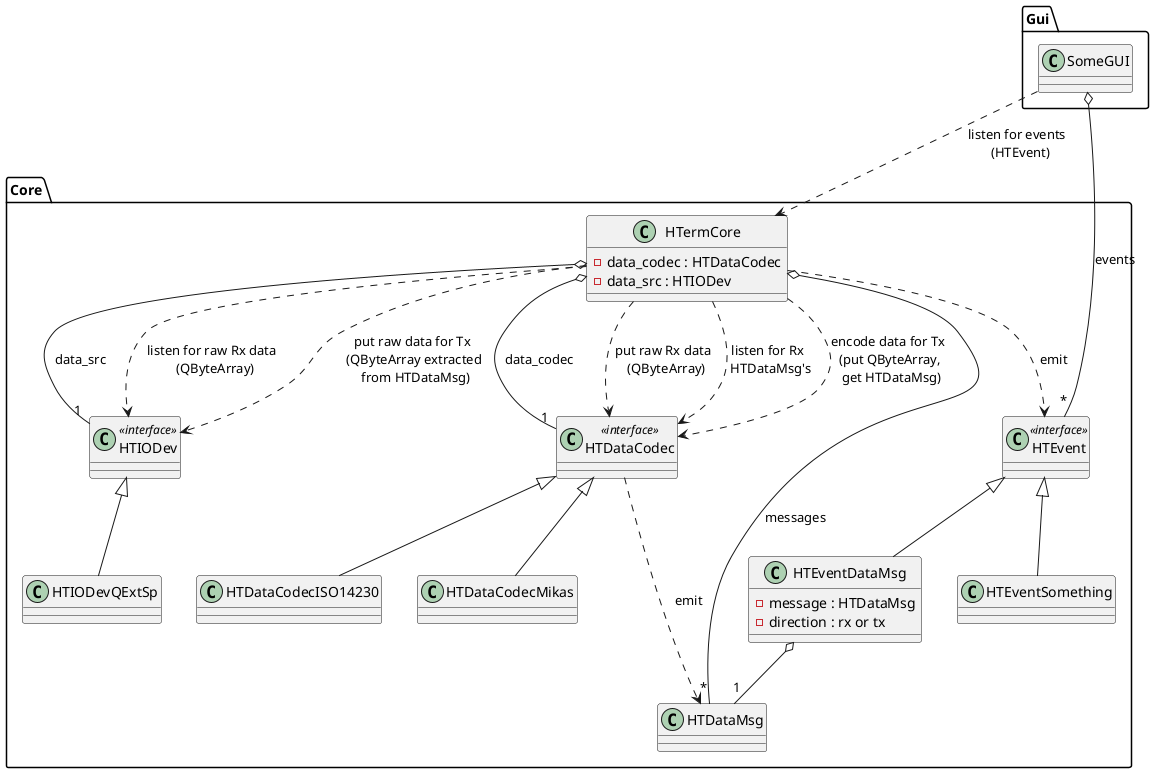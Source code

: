 @startuml

package "Core" {

' HTermCore {{{
class HTermCore {
   -data_codec : HTDataCodec
   -data_src : HTIODev
}
' }}}

' HTIODev {{{
class HTIODev <<interface>> {
}

class HTIODevQExtSp {
}

HTIODev <|-- HTIODevQExtSp
' }}}

' HTDataCodec {{{
class HTDataCodec <<interface>> {
}

class HTDataCodecISO14230 {
}

class HTDataCodecMikas {
}

HTDataCodec <|-- HTDataCodecISO14230
HTDataCodec <|-- HTDataCodecMikas
' }}}

' HTDataMsg {{{
class HTDataMsg {
}
' }}}

' HTEvent {{{
class HTEvent <<interface>> {
}

class HTEventDataMsg {
   -message : HTDataMsg
   -direction : rx or tx
}

class HTEventSomething {
}

HTEvent <|-- HTEventDataMsg
HTEvent <|-- HTEventSomething
' }}}

HTermCore o-- "1" HTDataCodec : data_codec
HTermCore o-- "1" HTIODev : data_src
HTermCore o-- "*" HTDataMsg : messages

HTDataCodec ..> HTDataMsg : emit

HTermCore ..> HTIODev   : listen for raw Rx data \n (QByteArray)
HTermCore ..> HTDataCodec : put raw Rx data \n (QByteArray)
HTermCore ..> HTDataCodec : listen for Rx \n HTDataMsg's
HTermCore ..> HTDataCodec : encode data for Tx \n (put QByteArray, \n get HTDataMsg)
HTermCore ..> HTIODev   : put raw data for Tx \n (QByteArray extracted \n from HTDataMsg)

HTermCore ..> HTEvent : emit

HTEventDataMsg o-- "1" HTDataMsg
}

package "Gui" {

   class SomeGUI {
   }

}

SomeGUI ..> HTermCore : listen for events \n (HTEvent)
SomeGUI o-- "*" HTEvent : events


@enduml
